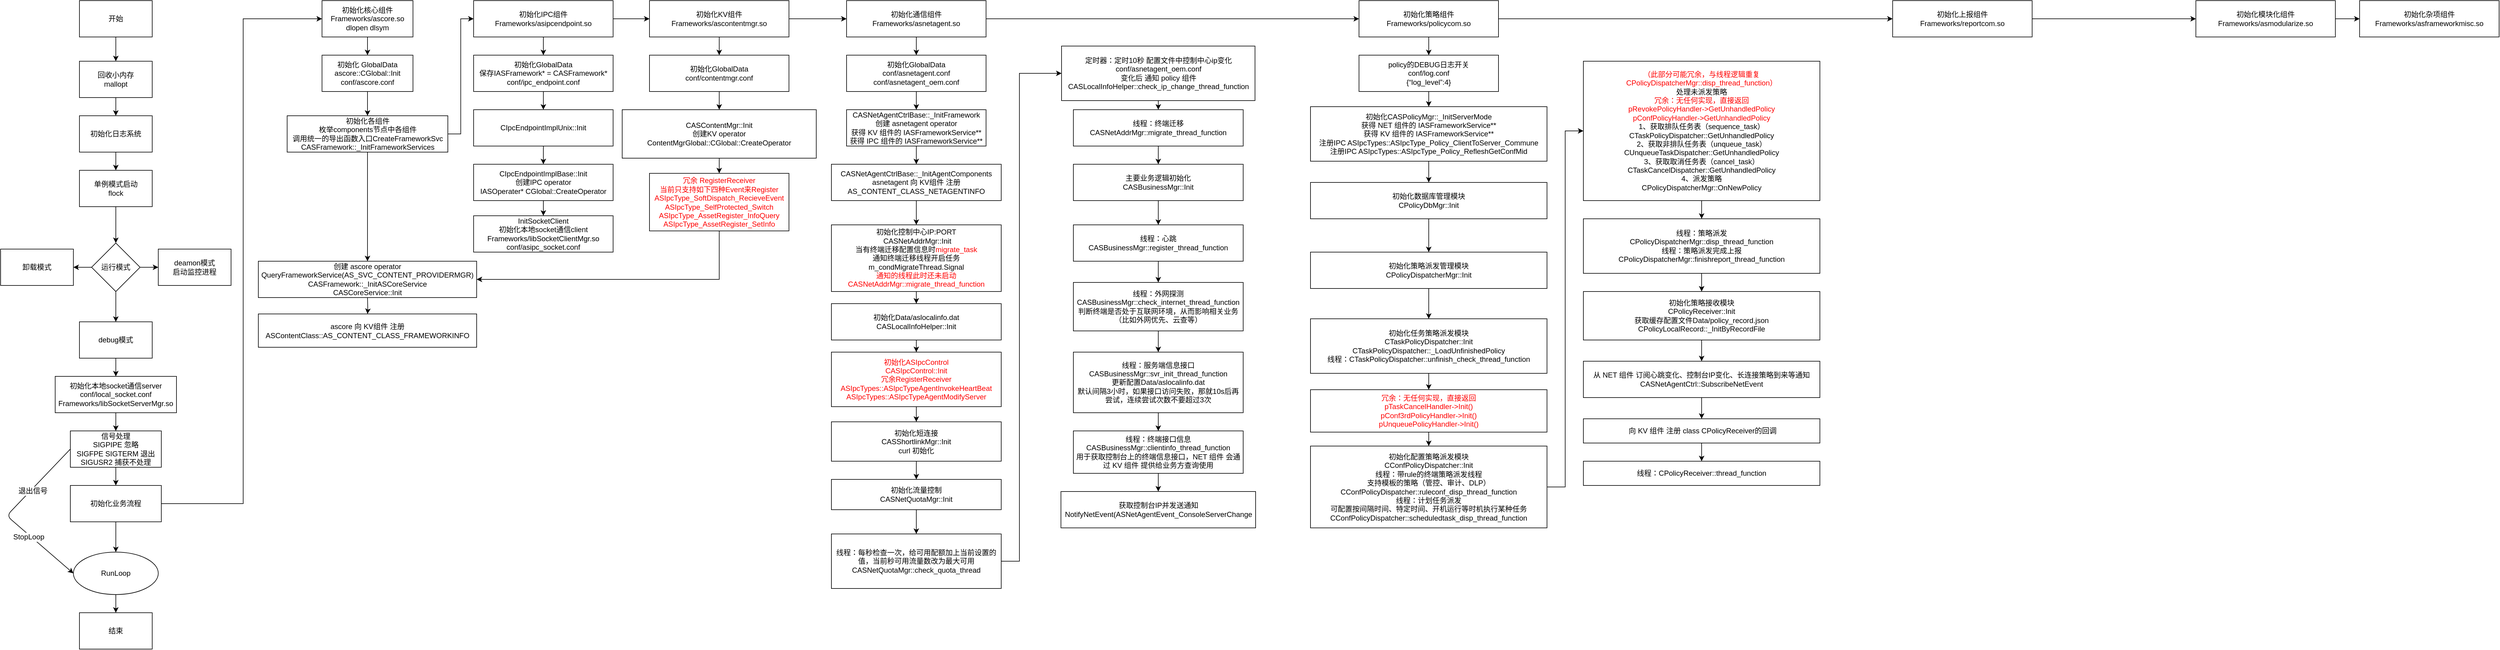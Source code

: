 <mxfile version="12.9.6" type="device"><diagram name="Page-1" id="efa7a0a1-bf9b-a30e-e6df-94a7791c09e9"><mxGraphModel dx="2347" dy="1238" grid="1" gridSize="10" guides="1" tooltips="1" connect="1" arrows="1" fold="1" page="1" pageScale="1" pageWidth="826" pageHeight="1169" background="#ffffff" math="0" shadow="0"><root><mxCell id="0"/><mxCell id="1" parent="0"/><mxCell id="YjDAGl1ODxrr-Q_yvoSe-125" value="" style="edgeStyle=orthogonalEdgeStyle;rounded=0;orthogonalLoop=1;jettySize=auto;html=1;fontSize=12;" parent="1" source="YjDAGl1ODxrr-Q_yvoSe-116" target="YjDAGl1ODxrr-Q_yvoSe-119" edge="1"><mxGeometry relative="1" as="geometry"/></mxCell><mxCell id="YjDAGl1ODxrr-Q_yvoSe-116" value="开始" style="rounded=0;whiteSpace=wrap;html=1;fillColor=#FFFFFF;fontSize=12;" parent="1" vertex="1"><mxGeometry x="170" y="40" width="120" height="60" as="geometry"/></mxCell><mxCell id="YjDAGl1ODxrr-Q_yvoSe-138" value="卸载模式" style="rounded=0;whiteSpace=wrap;html=1;fillColor=#FFFFFF;fontSize=12;" parent="1" vertex="1"><mxGeometry x="40" y="450" width="120" height="60" as="geometry"/></mxCell><mxCell id="YjDAGl1ODxrr-Q_yvoSe-126" value="" style="edgeStyle=orthogonalEdgeStyle;rounded=0;orthogonalLoop=1;jettySize=auto;html=1;fontSize=12;" parent="1" source="YjDAGl1ODxrr-Q_yvoSe-119" target="YjDAGl1ODxrr-Q_yvoSe-117" edge="1"><mxGeometry relative="1" as="geometry"/></mxCell><mxCell id="YjDAGl1ODxrr-Q_yvoSe-119" value="&lt;font style=&quot;font-size: 12px&quot;&gt;回收小内存&lt;br&gt;mallopt&lt;/font&gt;" style="rounded=0;whiteSpace=wrap;html=1;fillColor=#FFFFFF;fontSize=12;" parent="1" vertex="1"><mxGeometry x="170" y="140" width="120" height="60" as="geometry"/></mxCell><mxCell id="YjDAGl1ODxrr-Q_yvoSe-131" value="" style="edgeStyle=orthogonalEdgeStyle;rounded=0;orthogonalLoop=1;jettySize=auto;html=1;fontSize=12;entryX=0.5;entryY=0;entryDx=0;entryDy=0;exitX=0.5;exitY=1;exitDx=0;exitDy=0;" parent="1" source="YjDAGl1ODxrr-Q_yvoSe-148" target="YjDAGl1ODxrr-Q_yvoSe-129" edge="1"><mxGeometry relative="1" as="geometry"><mxPoint x="240" y="260" as="targetPoint"/><Array as="points"><mxPoint x="230" y="390"/><mxPoint x="230" y="390"/></Array></mxGeometry></mxCell><mxCell id="YjDAGl1ODxrr-Q_yvoSe-149" value="" style="edgeStyle=orthogonalEdgeStyle;rounded=0;orthogonalLoop=1;jettySize=auto;html=1;fontSize=12;" parent="1" source="YjDAGl1ODxrr-Q_yvoSe-117" target="YjDAGl1ODxrr-Q_yvoSe-148" edge="1"><mxGeometry relative="1" as="geometry"/></mxCell><mxCell id="YjDAGl1ODxrr-Q_yvoSe-117" value="初始化日志系统" style="rounded=0;whiteSpace=wrap;html=1;fillColor=#FFFFFF;fontSize=12;" parent="1" vertex="1"><mxGeometry x="170" y="230" width="120" height="60" as="geometry"/></mxCell><mxCell id="YjDAGl1ODxrr-Q_yvoSe-148" value="单例模式启动&lt;br&gt;flock" style="rounded=0;whiteSpace=wrap;html=1;fillColor=#FFFFFF;fontSize=12;" parent="1" vertex="1"><mxGeometry x="170" y="320" width="120" height="60" as="geometry"/></mxCell><mxCell id="YjDAGl1ODxrr-Q_yvoSe-133" value="" style="edgeStyle=orthogonalEdgeStyle;rounded=0;orthogonalLoop=1;jettySize=auto;html=1;fontSize=12;" parent="1" source="YjDAGl1ODxrr-Q_yvoSe-129" target="YjDAGl1ODxrr-Q_yvoSe-138" edge="1"><mxGeometry relative="1" as="geometry"><mxPoint x="380" y="240" as="targetPoint"/></mxGeometry></mxCell><mxCell id="YjDAGl1ODxrr-Q_yvoSe-135" value="" style="edgeStyle=orthogonalEdgeStyle;rounded=0;orthogonalLoop=1;jettySize=auto;html=1;fontSize=12;" parent="1" source="YjDAGl1ODxrr-Q_yvoSe-129" target="YjDAGl1ODxrr-Q_yvoSe-140" edge="1"><mxGeometry relative="1" as="geometry"><mxPoint x="220" y="540" as="targetPoint"/></mxGeometry></mxCell><mxCell id="YjDAGl1ODxrr-Q_yvoSe-137" value="" style="edgeStyle=orthogonalEdgeStyle;rounded=0;orthogonalLoop=1;jettySize=auto;html=1;fontSize=12;entryX=0.5;entryY=0;entryDx=0;entryDy=0;" parent="1" source="YjDAGl1ODxrr-Q_yvoSe-129" target="YjDAGl1ODxrr-Q_yvoSe-141" edge="1"><mxGeometry relative="1" as="geometry"><mxPoint x="380" y="460" as="targetPoint"/></mxGeometry></mxCell><mxCell id="YjDAGl1ODxrr-Q_yvoSe-129" value="运行模式" style="rhombus;whiteSpace=wrap;html=1;fillColor=#FFFFFF;fontSize=12;" parent="1" vertex="1"><mxGeometry x="190" y="440" width="80" height="80" as="geometry"/></mxCell><mxCell id="YjDAGl1ODxrr-Q_yvoSe-140" value="deamon模式&lt;br&gt;启动监控进程" style="rounded=0;whiteSpace=wrap;html=1;fillColor=#FFFFFF;fontSize=12;" parent="1" vertex="1"><mxGeometry x="300" y="450" width="120" height="60" as="geometry"/></mxCell><mxCell id="YjDAGl1ODxrr-Q_yvoSe-145" value="" style="edgeStyle=orthogonalEdgeStyle;rounded=0;orthogonalLoop=1;jettySize=auto;html=1;fontSize=12;" parent="1" source="YjDAGl1ODxrr-Q_yvoSe-141" target="YjDAGl1ODxrr-Q_yvoSe-144" edge="1"><mxGeometry relative="1" as="geometry"/></mxCell><mxCell id="YjDAGl1ODxrr-Q_yvoSe-141" value="debug模式" style="rounded=0;whiteSpace=wrap;html=1;fillColor=#FFFFFF;fontSize=12;" parent="1" vertex="1"><mxGeometry x="170" y="570" width="120" height="60" as="geometry"/></mxCell><mxCell id="YjDAGl1ODxrr-Q_yvoSe-147" value="" style="edgeStyle=orthogonalEdgeStyle;rounded=0;orthogonalLoop=1;jettySize=auto;html=1;fontSize=12;" parent="1" source="YjDAGl1ODxrr-Q_yvoSe-144" target="YjDAGl1ODxrr-Q_yvoSe-146" edge="1"><mxGeometry relative="1" as="geometry"/></mxCell><mxCell id="YjDAGl1ODxrr-Q_yvoSe-144" value="初始化本地socket通信server&lt;br&gt;conf/local_socket.conf&lt;br&gt;Frameworks/libSocketServerMgr.so" style="rounded=0;whiteSpace=wrap;html=1;fillColor=#FFFFFF;fontSize=12;" parent="1" vertex="1"><mxGeometry x="130" y="660" width="200" height="60" as="geometry"/></mxCell><mxCell id="YjDAGl1ODxrr-Q_yvoSe-152" value="" style="edgeStyle=orthogonalEdgeStyle;rounded=0;orthogonalLoop=1;jettySize=auto;html=1;fontSize=12;" parent="1" source="YjDAGl1ODxrr-Q_yvoSe-146" target="YjDAGl1ODxrr-Q_yvoSe-151" edge="1"><mxGeometry relative="1" as="geometry"/></mxCell><mxCell id="YjDAGl1ODxrr-Q_yvoSe-146" value="信号处理&lt;br&gt;SIGPIPE 忽略&lt;br&gt;SIGFPE SIGTERM 退出&lt;br&gt;SIGUSR2 捕获不处理" style="rounded=0;whiteSpace=wrap;html=1;fillColor=#FFFFFF;fontSize=12;" parent="1" vertex="1"><mxGeometry x="155" y="750" width="150" height="60" as="geometry"/></mxCell><mxCell id="YjDAGl1ODxrr-Q_yvoSe-154" value="" style="edgeStyle=orthogonalEdgeStyle;rounded=0;orthogonalLoop=1;jettySize=auto;html=1;fontSize=12;entryX=0.5;entryY=0;entryDx=0;entryDy=0;exitX=0.5;exitY=1;exitDx=0;exitDy=0;" parent="1" source="YjDAGl1ODxrr-Q_yvoSe-151" target="YjDAGl1ODxrr-Q_yvoSe-156" edge="1"><mxGeometry relative="1" as="geometry"><mxPoint x="230" y="940" as="targetPoint"/></mxGeometry></mxCell><mxCell id="YjDAGl1ODxrr-Q_yvoSe-172" value="" style="edgeStyle=orthogonalEdgeStyle;rounded=0;orthogonalLoop=1;jettySize=auto;html=1;fontSize=12;entryX=0;entryY=0.5;entryDx=0;entryDy=0;" parent="1" source="YjDAGl1ODxrr-Q_yvoSe-151" target="YjDAGl1ODxrr-Q_yvoSe-164" edge="1"><mxGeometry relative="1" as="geometry"><Array as="points"><mxPoint x="440" y="870"/><mxPoint x="440" y="70"/></Array></mxGeometry></mxCell><mxCell id="YjDAGl1ODxrr-Q_yvoSe-151" value="初始化业务流程" style="rounded=0;whiteSpace=wrap;html=1;fillColor=#FFFFFF;fontSize=12;" parent="1" vertex="1"><mxGeometry x="155" y="840" width="150" height="60" as="geometry"/></mxCell><mxCell id="YjDAGl1ODxrr-Q_yvoSe-169" value="" style="edgeStyle=orthogonalEdgeStyle;rounded=0;orthogonalLoop=1;jettySize=auto;html=1;fontSize=12;" parent="1" source="YjDAGl1ODxrr-Q_yvoSe-164" target="YjDAGl1ODxrr-Q_yvoSe-168" edge="1"><mxGeometry relative="1" as="geometry"/></mxCell><mxCell id="YjDAGl1ODxrr-Q_yvoSe-164" value="初始化核心组件&lt;br&gt;Frameworks/ascore.so&lt;br&gt;dlopen dlsym" style="rounded=0;whiteSpace=wrap;html=1;fillColor=#FFFFFF;fontSize=12;" parent="1" vertex="1"><mxGeometry x="570" y="40" width="150" height="60" as="geometry"/></mxCell><mxCell id="YjDAGl1ODxrr-Q_yvoSe-171" value="" style="edgeStyle=orthogonalEdgeStyle;rounded=0;orthogonalLoop=1;jettySize=auto;html=1;fontSize=12;entryX=0.5;entryY=0;entryDx=0;entryDy=0;" parent="1" source="YjDAGl1ODxrr-Q_yvoSe-168" target="YjDAGl1ODxrr-Q_yvoSe-170" edge="1"><mxGeometry relative="1" as="geometry"><mxPoint x="645" y="220" as="targetPoint"/></mxGeometry></mxCell><mxCell id="YjDAGl1ODxrr-Q_yvoSe-168" value="初始化 GlobalData&lt;br&gt;ascore::CGlobal::Init&lt;br&gt;conf/ascore.conf" style="rounded=0;whiteSpace=wrap;html=1;fillColor=#FFFFFF;fontSize=12;" parent="1" vertex="1"><mxGeometry x="570" y="130" width="150" height="60" as="geometry"/></mxCell><mxCell id="YjDAGl1ODxrr-Q_yvoSe-174" value="" style="edgeStyle=orthogonalEdgeStyle;rounded=0;orthogonalLoop=1;jettySize=auto;html=1;fontSize=12;entryX=0;entryY=0.5;entryDx=0;entryDy=0;exitX=1;exitY=0.5;exitDx=0;exitDy=0;" parent="1" source="YjDAGl1ODxrr-Q_yvoSe-170" target="YjDAGl1ODxrr-Q_yvoSe-173" edge="1"><mxGeometry relative="1" as="geometry"><mxPoint x="777.5" y="250" as="sourcePoint"/></mxGeometry></mxCell><mxCell id="YjDAGl1ODxrr-Q_yvoSe-170" value="初始化各组件&lt;br&gt;枚举components节点中各组件&lt;br&gt;调用统一的导出函数入口CreateFrameworkSvc&lt;br&gt;CASFramework::_InitFrameworkServices" style="rounded=0;whiteSpace=wrap;html=1;fillColor=#FFFFFF;fontSize=12;" parent="1" vertex="1"><mxGeometry x="512.5" y="230" width="265" height="60" as="geometry"/></mxCell><mxCell id="YjDAGl1ODxrr-Q_yvoSe-184" value="" style="edgeStyle=orthogonalEdgeStyle;rounded=0;orthogonalLoop=1;jettySize=auto;html=1;fontSize=12;" parent="1" source="YjDAGl1ODxrr-Q_yvoSe-173" target="YjDAGl1ODxrr-Q_yvoSe-183" edge="1"><mxGeometry relative="1" as="geometry"/></mxCell><mxCell id="YjDAGl1ODxrr-Q_yvoSe-196" value="" style="edgeStyle=orthogonalEdgeStyle;rounded=0;orthogonalLoop=1;jettySize=auto;html=1;fontSize=12;" parent="1" source="YjDAGl1ODxrr-Q_yvoSe-173" target="YjDAGl1ODxrr-Q_yvoSe-195" edge="1"><mxGeometry relative="1" as="geometry"/></mxCell><mxCell id="YjDAGl1ODxrr-Q_yvoSe-173" value="初始化IPC组件&lt;br&gt;Frameworks/asipcendpoint.so&lt;br&gt;" style="rounded=0;whiteSpace=wrap;html=1;fillColor=#FFFFFF;fontSize=12;" parent="1" vertex="1"><mxGeometry x="820" y="40" width="230" height="60" as="geometry"/></mxCell><mxCell id="YjDAGl1ODxrr-Q_yvoSe-204" value="" style="edgeStyle=orthogonalEdgeStyle;rounded=0;orthogonalLoop=1;jettySize=auto;html=1;fontSize=12;" parent="1" source="YjDAGl1ODxrr-Q_yvoSe-195" target="YjDAGl1ODxrr-Q_yvoSe-203" edge="1"><mxGeometry relative="1" as="geometry"/></mxCell><mxCell id="YjDAGl1ODxrr-Q_yvoSe-195" value="初始化GlobalData&lt;br&gt;保存IASFramework* = CASFramework*&lt;br&gt;conf/ipc_endpoint.conf" style="rounded=0;whiteSpace=wrap;html=1;fillColor=#FFFFFF;fontSize=12;" parent="1" vertex="1"><mxGeometry x="820" y="130" width="230" height="60" as="geometry"/></mxCell><mxCell id="YjDAGl1ODxrr-Q_yvoSe-208" value="" style="edgeStyle=orthogonalEdgeStyle;rounded=0;orthogonalLoop=1;jettySize=auto;html=1;fontSize=12;" parent="1" source="YjDAGl1ODxrr-Q_yvoSe-203" target="YjDAGl1ODxrr-Q_yvoSe-207" edge="1"><mxGeometry relative="1" as="geometry"/></mxCell><mxCell id="YjDAGl1ODxrr-Q_yvoSe-203" value="CIpcEndpointImplUnix::Init" style="rounded=0;whiteSpace=wrap;html=1;fillColor=#FFFFFF;fontSize=12;" parent="1" vertex="1"><mxGeometry x="820" y="220" width="230" height="60" as="geometry"/></mxCell><mxCell id="YjDAGl1ODxrr-Q_yvoSe-210" value="" style="edgeStyle=orthogonalEdgeStyle;rounded=0;orthogonalLoop=1;jettySize=auto;html=1;fontSize=12;" parent="1" source="YjDAGl1ODxrr-Q_yvoSe-207" target="YjDAGl1ODxrr-Q_yvoSe-209" edge="1"><mxGeometry relative="1" as="geometry"/></mxCell><mxCell id="YjDAGl1ODxrr-Q_yvoSe-207" value="CIpcEndpointImplBase::Init&lt;br&gt;创建IPC operator&lt;br&gt;IASOperater* CGlobal::CreateOperator" style="rounded=0;whiteSpace=wrap;html=1;fillColor=#FFFFFF;fontSize=12;" parent="1" vertex="1"><mxGeometry x="820" y="310" width="230" height="60" as="geometry"/></mxCell><mxCell id="YjDAGl1ODxrr-Q_yvoSe-209" value="InitSocketClient&lt;br&gt;初始化本地socket通信client&lt;br&gt;Frameworks/libSocketClientMgr.so&lt;br&gt;conf/asipc_socket.conf" style="rounded=0;whiteSpace=wrap;html=1;fillColor=#FFFFFF;fontSize=12;" parent="1" vertex="1"><mxGeometry x="820" y="395" width="230" height="60" as="geometry"/></mxCell><mxCell id="YjDAGl1ODxrr-Q_yvoSe-186" value="" style="edgeStyle=orthogonalEdgeStyle;rounded=0;orthogonalLoop=1;jettySize=auto;html=1;fontSize=12;" parent="1" source="YjDAGl1ODxrr-Q_yvoSe-183" target="YjDAGl1ODxrr-Q_yvoSe-185" edge="1"><mxGeometry relative="1" as="geometry"/></mxCell><mxCell id="YjDAGl1ODxrr-Q_yvoSe-198" value="" style="edgeStyle=orthogonalEdgeStyle;rounded=0;orthogonalLoop=1;jettySize=auto;html=1;fontSize=12;" parent="1" source="YjDAGl1ODxrr-Q_yvoSe-183" target="YjDAGl1ODxrr-Q_yvoSe-197" edge="1"><mxGeometry relative="1" as="geometry"/></mxCell><mxCell id="YjDAGl1ODxrr-Q_yvoSe-183" value="初始化KV组件&lt;br&gt;Frameworks/ascontentmgr.so" style="rounded=0;whiteSpace=wrap;html=1;fillColor=#FFFFFF;fontSize=12;" parent="1" vertex="1"><mxGeometry x="1110" y="40" width="230" height="60" as="geometry"/></mxCell><mxCell id="YjDAGl1ODxrr-Q_yvoSe-202" value="" style="edgeStyle=orthogonalEdgeStyle;rounded=0;orthogonalLoop=1;jettySize=auto;html=1;fontSize=12;" parent="1" source="YjDAGl1ODxrr-Q_yvoSe-197" target="YjDAGl1ODxrr-Q_yvoSe-201" edge="1"><mxGeometry relative="1" as="geometry"/></mxCell><mxCell id="YjDAGl1ODxrr-Q_yvoSe-197" value="初始化GlobalData&lt;br&gt;conf/contentmgr.conf" style="rounded=0;whiteSpace=wrap;html=1;fillColor=#FFFFFF;fontSize=12;" parent="1" vertex="1"><mxGeometry x="1110" y="130" width="230" height="60" as="geometry"/></mxCell><mxCell id="YjDAGl1ODxrr-Q_yvoSe-214" value="" style="edgeStyle=orthogonalEdgeStyle;rounded=0;orthogonalLoop=1;jettySize=auto;html=1;fontSize=12;" parent="1" source="YjDAGl1ODxrr-Q_yvoSe-201" target="YjDAGl1ODxrr-Q_yvoSe-213" edge="1"><mxGeometry relative="1" as="geometry"/></mxCell><mxCell id="YjDAGl1ODxrr-Q_yvoSe-201" value="CASContentMgr::Init&lt;br&gt;创建KV operator&lt;br&gt;ContentMgrGlobal::CGlobal::CreateOperator" style="rounded=0;whiteSpace=wrap;html=1;fillColor=#FFFFFF;fontSize=12;" parent="1" vertex="1"><mxGeometry x="1065" y="220" width="320" height="80" as="geometry"/></mxCell><mxCell id="YjDAGl1ODxrr-Q_yvoSe-216" value="" style="edgeStyle=orthogonalEdgeStyle;rounded=0;orthogonalLoop=1;jettySize=auto;html=1;fontSize=12;exitX=0.5;exitY=1;exitDx=0;exitDy=0;" parent="1" source="YjDAGl1ODxrr-Q_yvoSe-170" target="YjDAGl1ODxrr-Q_yvoSe-215" edge="1"><mxGeometry relative="1" as="geometry"><mxPoint x="590" y="340" as="sourcePoint"/><mxPoint x="650" y="470" as="targetPoint"/></mxGeometry></mxCell><mxCell id="YjDAGl1ODxrr-Q_yvoSe-222" value="" style="edgeStyle=orthogonalEdgeStyle;rounded=0;orthogonalLoop=1;jettySize=auto;html=1;fontSize=12;fontColor=#0000CC;entryX=1;entryY=0.5;entryDx=0;entryDy=0;" parent="1" source="YjDAGl1ODxrr-Q_yvoSe-213" target="YjDAGl1ODxrr-Q_yvoSe-215" edge="1"><mxGeometry relative="1" as="geometry"><mxPoint x="1020" y="560" as="targetPoint"/><Array as="points"><mxPoint x="1225" y="500"/></Array></mxGeometry></mxCell><mxCell id="YjDAGl1ODxrr-Q_yvoSe-213" value="&lt;font color=&quot;#ff0000&quot;&gt;冗余 RegisterReceiver&lt;br&gt;当前只支持如下四种Event来Register&lt;br&gt;&lt;div&gt;ASIpcType_SoftDispatch_RecieveEvent&lt;/div&gt;&lt;div&gt;ASIpcType_SelfProtected_Switch&lt;/div&gt;&lt;div&gt;ASIpcType_AssetRegister_InfoQuery&lt;/div&gt;&lt;div&gt;ASIpcType_AssetRegister_SetInfo&lt;/div&gt;&lt;/font&gt;" style="rounded=0;whiteSpace=wrap;html=1;fillColor=#FFFFFF;fontSize=12;fontColor=#0000CC;" parent="1" vertex="1"><mxGeometry x="1110" y="325" width="230" height="95" as="geometry"/></mxCell><mxCell id="YjDAGl1ODxrr-Q_yvoSe-218" value="" style="edgeStyle=orthogonalEdgeStyle;rounded=0;orthogonalLoop=1;jettySize=auto;html=1;fontSize=12;fontColor=#0000CC;" parent="1" target="YjDAGl1ODxrr-Q_yvoSe-217" edge="1"><mxGeometry relative="1" as="geometry"><mxPoint x="645" y="530" as="sourcePoint"/></mxGeometry></mxCell><mxCell id="YjDAGl1ODxrr-Q_yvoSe-215" value="创建 ascore operator&lt;br&gt;QueryFrameworkService(AS_SVC_CONTENT_PROVIDERMGR)&lt;br&gt;CASFramework::_InitASCoreService&lt;br&gt;CASCoreService::Init" style="rounded=0;whiteSpace=wrap;html=1;fillColor=#FFFFFF;fontSize=12;" parent="1" vertex="1"><mxGeometry x="465" y="470" width="360" height="60" as="geometry"/></mxCell><mxCell id="YjDAGl1ODxrr-Q_yvoSe-217" value="ascore 向 KV组件 注册&lt;br&gt;ASContentClass::AS_CONTENT_CLASS_FRAMEWORKINFO" style="rounded=0;whiteSpace=wrap;html=1;fillColor=#FFFFFF;fontSize=12;" parent="1" vertex="1"><mxGeometry x="465" y="557" width="360" height="55" as="geometry"/></mxCell><mxCell id="YjDAGl1ODxrr-Q_yvoSe-188" value="" style="edgeStyle=orthogonalEdgeStyle;rounded=0;orthogonalLoop=1;jettySize=auto;html=1;fontSize=12;" parent="1" source="YjDAGl1ODxrr-Q_yvoSe-185" target="YjDAGl1ODxrr-Q_yvoSe-187" edge="1"><mxGeometry relative="1" as="geometry"/></mxCell><mxCell id="WgqhgY6fk44m1U7x0v3h-2" value="" style="edgeStyle=orthogonalEdgeStyle;rounded=0;orthogonalLoop=1;jettySize=auto;html=1;" parent="1" source="YjDAGl1ODxrr-Q_yvoSe-185" target="WgqhgY6fk44m1U7x0v3h-1" edge="1"><mxGeometry relative="1" as="geometry"/></mxCell><mxCell id="YjDAGl1ODxrr-Q_yvoSe-185" value="初始化通信组件&lt;br&gt;Frameworks/asnetagent.so" style="rounded=0;whiteSpace=wrap;html=1;fillColor=#FFFFFF;fontSize=12;" parent="1" vertex="1"><mxGeometry x="1435" y="40" width="230" height="60" as="geometry"/></mxCell><mxCell id="WgqhgY6fk44m1U7x0v3h-4" value="" style="edgeStyle=orthogonalEdgeStyle;rounded=0;orthogonalLoop=1;jettySize=auto;html=1;" parent="1" source="WgqhgY6fk44m1U7x0v3h-1" target="WgqhgY6fk44m1U7x0v3h-3" edge="1"><mxGeometry relative="1" as="geometry"/></mxCell><mxCell id="WgqhgY6fk44m1U7x0v3h-1" value="初始化GlobalData&lt;br&gt;conf/asnetagent.conf&lt;br&gt;conf/asnetagent_oem.conf" style="rounded=0;whiteSpace=wrap;html=1;fillColor=#FFFFFF;fontSize=12;" parent="1" vertex="1"><mxGeometry x="1435" y="130" width="230" height="60" as="geometry"/></mxCell><mxCell id="WgqhgY6fk44m1U7x0v3h-6" value="" style="edgeStyle=orthogonalEdgeStyle;rounded=0;orthogonalLoop=1;jettySize=auto;html=1;" parent="1" source="WgqhgY6fk44m1U7x0v3h-3" target="WgqhgY6fk44m1U7x0v3h-5" edge="1"><mxGeometry relative="1" as="geometry"/></mxCell><mxCell id="WgqhgY6fk44m1U7x0v3h-3" value="CASNetAgentCtrlBase::_InitFramework&lt;br&gt;创建 asnetagent operator&lt;br&gt;获得 KV 组件的&amp;nbsp;IASFrameworkService**&lt;br&gt;获得 IPC 组件的&amp;nbsp;IASFrameworkService**" style="rounded=0;whiteSpace=wrap;html=1;fillColor=#FFFFFF;fontSize=12;" parent="1" vertex="1"><mxGeometry x="1435" y="220" width="230" height="60" as="geometry"/></mxCell><mxCell id="WgqhgY6fk44m1U7x0v3h-8" value="" style="edgeStyle=orthogonalEdgeStyle;rounded=0;orthogonalLoop=1;jettySize=auto;html=1;" parent="1" source="WgqhgY6fk44m1U7x0v3h-5" target="WgqhgY6fk44m1U7x0v3h-7" edge="1"><mxGeometry relative="1" as="geometry"/></mxCell><mxCell id="WgqhgY6fk44m1U7x0v3h-5" value="CASNetAgentCtrlBase::_InitAgentComponents&lt;br&gt;asnetagent 向 KV组件 注册AS_CONTENT_CLASS_NETAGENTINFO" style="rounded=0;whiteSpace=wrap;html=1;fillColor=#FFFFFF;fontSize=12;" parent="1" vertex="1"><mxGeometry x="1410" y="310" width="280" height="60" as="geometry"/></mxCell><mxCell id="WgqhgY6fk44m1U7x0v3h-7" value="初始化控制中心IP:PORT&lt;br&gt;&amp;nbsp;CASNetAddrMgr::Init&lt;br&gt;当有终端迁移配置信息时&lt;font color=&quot;#ff0000&quot;&gt;migrate_task&lt;/font&gt;&lt;br&gt;通知终端迁移线程开启任务&lt;br&gt;m_condMigrateThread.Signal&lt;br&gt;&lt;font color=&quot;#ff0000&quot;&gt;通知的线程此时还未启动&lt;br&gt;CASNetAddrMgr::migrate_thread_function&lt;br&gt;&lt;/font&gt;" style="rounded=0;whiteSpace=wrap;html=1;fillColor=#FFFFFF;fontSize=12;" parent="1" vertex="1"><mxGeometry x="1410" y="410" width="280" height="110" as="geometry"/></mxCell><mxCell id="WgqhgY6fk44m1U7x0v3h-12" value="" style="edgeStyle=orthogonalEdgeStyle;rounded=0;orthogonalLoop=1;jettySize=auto;html=1;exitX=0.5;exitY=1;exitDx=0;exitDy=0;" parent="1" source="WgqhgY6fk44m1U7x0v3h-7" target="WgqhgY6fk44m1U7x0v3h-11" edge="1"><mxGeometry relative="1" as="geometry"><mxPoint x="1550" y="570" as="sourcePoint"/></mxGeometry></mxCell><mxCell id="WgqhgY6fk44m1U7x0v3h-14" value="" style="edgeStyle=orthogonalEdgeStyle;rounded=0;orthogonalLoop=1;jettySize=auto;html=1;" parent="1" source="WgqhgY6fk44m1U7x0v3h-11" target="WgqhgY6fk44m1U7x0v3h-13" edge="1"><mxGeometry relative="1" as="geometry"/></mxCell><mxCell id="WgqhgY6fk44m1U7x0v3h-11" value="初始化Data/aslocalinfo.dat&lt;br&gt;CASLocalInfoHelper::Init" style="rounded=0;whiteSpace=wrap;html=1;fillColor=#FFFFFF;fontSize=12;" parent="1" vertex="1"><mxGeometry x="1410" y="540" width="280" height="60" as="geometry"/></mxCell><mxCell id="WgqhgY6fk44m1U7x0v3h-16" value="" style="edgeStyle=orthogonalEdgeStyle;rounded=0;orthogonalLoop=1;jettySize=auto;html=1;" parent="1" source="WgqhgY6fk44m1U7x0v3h-13" target="WgqhgY6fk44m1U7x0v3h-15" edge="1"><mxGeometry relative="1" as="geometry"/></mxCell><mxCell id="WgqhgY6fk44m1U7x0v3h-13" value="&lt;font color=&quot;#ff0000&quot;&gt;初始化ASIpcControl&lt;br&gt;CASIpcControl::Init&lt;br&gt;冗余RegisterReceiver&lt;br&gt;ASIpcTypes::ASIpcTypeAgentInvokeHeartBeat&lt;br&gt;ASIpcTypes::ASIpcTypeAgentModifyServer&lt;/font&gt;" style="rounded=0;whiteSpace=wrap;html=1;fillColor=#FFFFFF;fontSize=12;" parent="1" vertex="1"><mxGeometry x="1410" y="620" width="280" height="90" as="geometry"/></mxCell><mxCell id="C9sR7ntMZLet0wZ2aS2f-2" value="" style="edgeStyle=orthogonalEdgeStyle;rounded=0;orthogonalLoop=1;jettySize=auto;html=1;" parent="1" source="WgqhgY6fk44m1U7x0v3h-15" target="C9sR7ntMZLet0wZ2aS2f-1" edge="1"><mxGeometry relative="1" as="geometry"/></mxCell><mxCell id="WgqhgY6fk44m1U7x0v3h-15" value="初始化短连接&lt;br&gt;CASShortlinkMgr::Init&lt;br&gt;curl 初始化" style="rounded=0;whiteSpace=wrap;html=1;fillColor=#FFFFFF;fontSize=12;" parent="1" vertex="1"><mxGeometry x="1410" y="735" width="280" height="65" as="geometry"/></mxCell><mxCell id="C9sR7ntMZLet0wZ2aS2f-1" value="初始化流量控制&lt;br&gt;CASNetQuotaMgr::Init" style="rounded=0;whiteSpace=wrap;html=1;fillColor=#FFFFFF;fontSize=12;" parent="1" vertex="1"><mxGeometry x="1410" y="830" width="280" height="50" as="geometry"/></mxCell><mxCell id="C9sR7ntMZLet0wZ2aS2f-7" value="定时器：定时10秒 配置文件中控制中心ip变化&lt;br&gt;conf/asnetagent_oem.conf&lt;br&gt;变化后 通知 policy 组件&lt;br&gt;CASLocalInfoHelper::check_ip_change_thread_function" style="rounded=0;whiteSpace=wrap;html=1;fillColor=#FFFFFF;fontSize=12;" parent="1" vertex="1"><mxGeometry x="1789.5" y="115" width="319" height="90" as="geometry"/></mxCell><mxCell id="YjDAGl1ODxrr-Q_yvoSe-190" value="" style="edgeStyle=orthogonalEdgeStyle;rounded=0;orthogonalLoop=1;jettySize=auto;html=1;fontSize=12;" parent="1" source="YjDAGl1ODxrr-Q_yvoSe-187" target="YjDAGl1ODxrr-Q_yvoSe-189" edge="1"><mxGeometry relative="1" as="geometry"/></mxCell><mxCell id="iZi0agPBHtOfwKeaBYUJ-2" value="" style="edgeStyle=orthogonalEdgeStyle;rounded=0;orthogonalLoop=1;jettySize=auto;html=1;" parent="1" source="YjDAGl1ODxrr-Q_yvoSe-187" target="iZi0agPBHtOfwKeaBYUJ-1" edge="1"><mxGeometry relative="1" as="geometry"/></mxCell><mxCell id="YjDAGl1ODxrr-Q_yvoSe-187" value="初始化策略组件&lt;br&gt;Frameworks/policycom.so" style="rounded=0;whiteSpace=wrap;html=1;fillColor=#FFFFFF;fontSize=12;" parent="1" vertex="1"><mxGeometry x="2280" y="40" width="230" height="60" as="geometry"/></mxCell><mxCell id="iZi0agPBHtOfwKeaBYUJ-4" value="" style="edgeStyle=orthogonalEdgeStyle;rounded=0;orthogonalLoop=1;jettySize=auto;html=1;" parent="1" source="iZi0agPBHtOfwKeaBYUJ-1" target="iZi0agPBHtOfwKeaBYUJ-3" edge="1"><mxGeometry relative="1" as="geometry"/></mxCell><mxCell id="iZi0agPBHtOfwKeaBYUJ-1" value="policy的DEBUG日志开关&lt;br&gt;conf/log.conf&lt;br&gt;{“log_level”:4}" style="rounded=0;whiteSpace=wrap;html=1;fillColor=#FFFFFF;fontSize=12;" parent="1" vertex="1"><mxGeometry x="2280" y="130" width="230" height="60" as="geometry"/></mxCell><mxCell id="iZi0agPBHtOfwKeaBYUJ-6" value="" style="edgeStyle=orthogonalEdgeStyle;rounded=0;orthogonalLoop=1;jettySize=auto;html=1;" parent="1" source="iZi0agPBHtOfwKeaBYUJ-3" target="iZi0agPBHtOfwKeaBYUJ-5" edge="1"><mxGeometry relative="1" as="geometry"/></mxCell><mxCell id="iZi0agPBHtOfwKeaBYUJ-3" value="初始化CASPolicyMgr::_InitServerMode&lt;br&gt;获得 NET 组件的&amp;nbsp;IASFrameworkService**&lt;br&gt;获得 KV 组件的&amp;nbsp;IASFrameworkService**&lt;br&gt;注册IPC ASIpcTypes::ASIpcType_Policy_ClientToServer_Commune&lt;br&gt;注册IPC ASIpcTypes::ASIpcType_Policy_RefleshGetConfMid" style="rounded=0;whiteSpace=wrap;html=1;fillColor=#FFFFFF;fontSize=12;" parent="1" vertex="1"><mxGeometry x="2200" y="215" width="390" height="90" as="geometry"/></mxCell><mxCell id="iZi0agPBHtOfwKeaBYUJ-30" value="" style="edgeStyle=orthogonalEdgeStyle;rounded=0;orthogonalLoop=1;jettySize=auto;html=1;align=left;" parent="1" source="iZi0agPBHtOfwKeaBYUJ-5" target="iZi0agPBHtOfwKeaBYUJ-29" edge="1"><mxGeometry relative="1" as="geometry"/></mxCell><mxCell id="iZi0agPBHtOfwKeaBYUJ-5" value="初始化数据库管理模块&lt;br&gt;CPolicyDbMgr::Init" style="rounded=0;whiteSpace=wrap;html=1;fillColor=#FFFFFF;fontSize=12;" parent="1" vertex="1"><mxGeometry x="2200" y="340" width="390" height="60" as="geometry"/></mxCell><mxCell id="iZi0agPBHtOfwKeaBYUJ-31" value="" style="edgeStyle=orthogonalEdgeStyle;rounded=0;orthogonalLoop=1;jettySize=auto;html=1;align=left;" parent="1" source="iZi0agPBHtOfwKeaBYUJ-29" target="iZi0agPBHtOfwKeaBYUJ-7" edge="1"><mxGeometry relative="1" as="geometry"/></mxCell><mxCell id="iZi0agPBHtOfwKeaBYUJ-29" value="初始化策略派发管理模块&lt;br&gt;CPolicyDispatcherMgr::Init" style="rounded=0;whiteSpace=wrap;html=1;fillColor=#FFFFFF;fontSize=12;" parent="1" vertex="1"><mxGeometry x="2200" y="455" width="390" height="60" as="geometry"/></mxCell><mxCell id="iZi0agPBHtOfwKeaBYUJ-10" value="" style="edgeStyle=orthogonalEdgeStyle;rounded=0;orthogonalLoop=1;jettySize=auto;html=1;" parent="1" source="iZi0agPBHtOfwKeaBYUJ-7" target="iZi0agPBHtOfwKeaBYUJ-9" edge="1"><mxGeometry relative="1" as="geometry"/></mxCell><mxCell id="iZi0agPBHtOfwKeaBYUJ-7" value="初始化任务策略派发模块&lt;br&gt;CTaskPolicyDispatcher::Init&lt;br&gt;CTaskPolicyDispatcher::_LoadUnfinishedPolicy&lt;br&gt;线程：CTaskPolicyDispatcher::unfinish_check_thread_function" style="rounded=0;whiteSpace=wrap;html=1;fillColor=#FFFFFF;fontSize=12;" parent="1" vertex="1"><mxGeometry x="2200" y="565" width="390" height="90" as="geometry"/></mxCell><mxCell id="iZi0agPBHtOfwKeaBYUJ-12" value="" style="edgeStyle=orthogonalEdgeStyle;rounded=0;orthogonalLoop=1;jettySize=auto;html=1;" parent="1" source="iZi0agPBHtOfwKeaBYUJ-9" target="iZi0agPBHtOfwKeaBYUJ-11" edge="1"><mxGeometry relative="1" as="geometry"/></mxCell><mxCell id="iZi0agPBHtOfwKeaBYUJ-9" value="&lt;font color=&quot;#ff0000&quot;&gt;冗余：无任何实现，直接返回&lt;br&gt;pTaskCancelHandler-&amp;gt;Init()&lt;br&gt;pConf3rdPolicyHandler-&amp;gt;Init()&lt;br&gt;pUnqueuePolicyHandler-&amp;gt;Init()&lt;br&gt;&lt;/font&gt;" style="rounded=0;whiteSpace=wrap;html=1;fillColor=#FFFFFF;fontSize=12;" parent="1" vertex="1"><mxGeometry x="2200" y="682" width="390" height="70" as="geometry"/></mxCell><mxCell id="iZi0agPBHtOfwKeaBYUJ-14" value="" style="edgeStyle=orthogonalEdgeStyle;rounded=0;orthogonalLoop=1;jettySize=auto;html=1;entryX=0;entryY=0.5;entryDx=0;entryDy=0;" parent="1" source="iZi0agPBHtOfwKeaBYUJ-11" target="iZi0agPBHtOfwKeaBYUJ-13" edge="1"><mxGeometry relative="1" as="geometry"/></mxCell><mxCell id="iZi0agPBHtOfwKeaBYUJ-11" value="初始化配置策略派发模块&lt;br&gt;CConfPolicyDispatcher::Init&lt;br&gt;线程：带rule的终端策略派发线程&lt;br&gt;支持模板的策略（管控、审计、DLP）&lt;br&gt;CConfPolicyDispatcher::ruleconf_disp_thread_function&lt;br&gt;线程：计划任务派发&lt;br&gt;可配置按间隔时间、特定时间、开机运行等时机执行某种任务&lt;br&gt;CConfPolicyDispatcher::scheduledtask_disp_thread_function" style="rounded=0;whiteSpace=wrap;html=1;fillColor=#FFFFFF;fontSize=12;" parent="1" vertex="1"><mxGeometry x="2200" y="775" width="390" height="135" as="geometry"/></mxCell><mxCell id="iZi0agPBHtOfwKeaBYUJ-36" value="" style="edgeStyle=orthogonalEdgeStyle;rounded=0;orthogonalLoop=1;jettySize=auto;html=1;align=left;" parent="1" source="iZi0agPBHtOfwKeaBYUJ-13" target="iZi0agPBHtOfwKeaBYUJ-32" edge="1"><mxGeometry relative="1" as="geometry"/></mxCell><mxCell id="iZi0agPBHtOfwKeaBYUJ-13" value="&lt;font color=&quot;#ff0000&quot;&gt;（此部分可能冗余，与线程逻辑重复CPolicyDispatcherMgr::disp_thread_function）&lt;/font&gt;&lt;br&gt;处理未派发策略&lt;br&gt;&lt;font color=&quot;#ff0000&quot;&gt;冗余：无任何实现，直接返回&lt;br&gt;&lt;span&gt;pRevokePolicyHandler-&amp;gt;GetUnhandledPolicy&lt;br&gt;&lt;/span&gt;&lt;span&gt;pConfPolicyHandler-&amp;gt;GetUnhandledPolicy&lt;/span&gt;&lt;/font&gt;&lt;span&gt;&lt;br&gt;&lt;/span&gt;1、获取排队任务表（sequence_task）&lt;br&gt;CTaskPolicyDispatcher::GetUnhandledPolicy&lt;br&gt;2、获取非排队任务表（unqueue_task）&lt;br&gt;CUnqueueTaskDispatcher::GetUnhandledPolicy&lt;br&gt;3、获取取消任务表（cancel_task）&lt;br&gt;CTaskCancelDispatcher::GetUnhandledPolicy&lt;br&gt;4、派发策略&lt;br&gt;CPolicyDispatcherMgr::OnNewPolicy" style="rounded=0;whiteSpace=wrap;html=1;fillColor=#FFFFFF;fontSize=12;" parent="1" vertex="1"><mxGeometry x="2650" y="140" width="390" height="230" as="geometry"/></mxCell><mxCell id="iZi0agPBHtOfwKeaBYUJ-38" value="" style="edgeStyle=orthogonalEdgeStyle;rounded=0;orthogonalLoop=1;jettySize=auto;html=1;align=left;" parent="1" source="iZi0agPBHtOfwKeaBYUJ-32" target="iZi0agPBHtOfwKeaBYUJ-37" edge="1"><mxGeometry relative="1" as="geometry"/></mxCell><mxCell id="iZi0agPBHtOfwKeaBYUJ-32" value="线程：策略派发&lt;br&gt;CPolicyDispatcherMgr::disp_thread_function&lt;br&gt;线程：策略派发完成上报&lt;br&gt;CPolicyDispatcherMgr::finishreport_thread_function" style="rounded=0;whiteSpace=wrap;html=1;fillColor=#FFFFFF;fontSize=12;" parent="1" vertex="1"><mxGeometry x="2650" y="400" width="390" height="90" as="geometry"/></mxCell><mxCell id="iZi0agPBHtOfwKeaBYUJ-40" value="" style="edgeStyle=orthogonalEdgeStyle;rounded=0;orthogonalLoop=1;jettySize=auto;html=1;align=left;" parent="1" source="iZi0agPBHtOfwKeaBYUJ-37" target="iZi0agPBHtOfwKeaBYUJ-39" edge="1"><mxGeometry relative="1" as="geometry"/></mxCell><mxCell id="iZi0agPBHtOfwKeaBYUJ-37" value="初始化策略接收模块&lt;br&gt;CPolicyReceiver::Init&lt;br&gt;获取缓存配置文件Data/policy_record.json&lt;br&gt;CPolicyLocalRecord::_InitByRecordFile" style="rounded=0;whiteSpace=wrap;html=1;fillColor=#FFFFFF;fontSize=12;" parent="1" vertex="1"><mxGeometry x="2650" y="520" width="390" height="80" as="geometry"/></mxCell><mxCell id="iZi0agPBHtOfwKeaBYUJ-42" value="" style="edgeStyle=orthogonalEdgeStyle;rounded=0;orthogonalLoop=1;jettySize=auto;html=1;align=left;" parent="1" source="iZi0agPBHtOfwKeaBYUJ-39" target="iZi0agPBHtOfwKeaBYUJ-41" edge="1"><mxGeometry relative="1" as="geometry"/></mxCell><mxCell id="iZi0agPBHtOfwKeaBYUJ-39" value="从 NET 组件 订阅心跳变化、控制台IP变化、长连接策略到来等通知&lt;br&gt;CASNetAgentCtrl::SubscribeNetEvent&lt;br&gt;" style="rounded=0;whiteSpace=wrap;html=1;fillColor=#FFFFFF;fontSize=12;" parent="1" vertex="1"><mxGeometry x="2650" y="635" width="390" height="60" as="geometry"/></mxCell><mxCell id="iZi0agPBHtOfwKeaBYUJ-44" value="" style="edgeStyle=orthogonalEdgeStyle;rounded=0;orthogonalLoop=1;jettySize=auto;html=1;align=left;" parent="1" source="iZi0agPBHtOfwKeaBYUJ-41" target="iZi0agPBHtOfwKeaBYUJ-43" edge="1"><mxGeometry relative="1" as="geometry"/></mxCell><mxCell id="iZi0agPBHtOfwKeaBYUJ-41" value="&amp;nbsp;向 KV 组件 注册 class CPolicyReceiver的回调" style="rounded=0;whiteSpace=wrap;html=1;fillColor=#FFFFFF;fontSize=12;" parent="1" vertex="1"><mxGeometry x="2650" y="730" width="390" height="40" as="geometry"/></mxCell><mxCell id="iZi0agPBHtOfwKeaBYUJ-43" value="线程：CPolicyReceiver::thread_function" style="rounded=0;whiteSpace=wrap;html=1;fillColor=#FFFFFF;fontSize=12;" parent="1" vertex="1"><mxGeometry x="2650" y="800" width="390" height="40" as="geometry"/></mxCell><mxCell id="YjDAGl1ODxrr-Q_yvoSe-192" value="" style="edgeStyle=orthogonalEdgeStyle;rounded=0;orthogonalLoop=1;jettySize=auto;html=1;fontSize=12;" parent="1" source="YjDAGl1ODxrr-Q_yvoSe-189" target="YjDAGl1ODxrr-Q_yvoSe-191" edge="1"><mxGeometry relative="1" as="geometry"/></mxCell><mxCell id="YjDAGl1ODxrr-Q_yvoSe-189" value="初始化上报组件&lt;br&gt;Frameworks/reportcom.so" style="rounded=0;whiteSpace=wrap;html=1;fillColor=#FFFFFF;fontSize=12;" parent="1" vertex="1"><mxGeometry x="3160" y="40" width="230" height="60" as="geometry"/></mxCell><mxCell id="YjDAGl1ODxrr-Q_yvoSe-194" value="" style="edgeStyle=orthogonalEdgeStyle;rounded=0;orthogonalLoop=1;jettySize=auto;html=1;fontSize=12;" parent="1" source="YjDAGl1ODxrr-Q_yvoSe-191" target="YjDAGl1ODxrr-Q_yvoSe-193" edge="1"><mxGeometry relative="1" as="geometry"/></mxCell><mxCell id="YjDAGl1ODxrr-Q_yvoSe-191" value="初始化模块化组件&lt;br&gt;Frameworks/asmodularize.so" style="rounded=0;whiteSpace=wrap;html=1;fillColor=#FFFFFF;fontSize=12;" parent="1" vertex="1"><mxGeometry x="3660" y="40" width="230" height="60" as="geometry"/></mxCell><mxCell id="YjDAGl1ODxrr-Q_yvoSe-193" value="初始化杂项组件&lt;br&gt;Frameworks/asframeworkmisc.so" style="rounded=0;whiteSpace=wrap;html=1;fillColor=#FFFFFF;fontSize=12;" parent="1" vertex="1"><mxGeometry x="3930" y="40" width="230" height="60" as="geometry"/></mxCell><mxCell id="YjDAGl1ODxrr-Q_yvoSe-162" value="" style="edgeStyle=orthogonalEdgeStyle;rounded=0;orthogonalLoop=1;jettySize=auto;html=1;fontSize=12;entryX=0.5;entryY=0;entryDx=0;entryDy=0;" parent="1" source="YjDAGl1ODxrr-Q_yvoSe-156" target="YjDAGl1ODxrr-Q_yvoSe-163" edge="1"><mxGeometry relative="1" as="geometry"><mxPoint x="230" y="1050" as="targetPoint"/></mxGeometry></mxCell><mxCell id="YjDAGl1ODxrr-Q_yvoSe-156" value="RunLoop" style="ellipse;whiteSpace=wrap;html=1;fillColor=#FFFFFF;fontSize=12;" parent="1" vertex="1"><mxGeometry x="160" y="950" width="140" height="70" as="geometry"/></mxCell><mxCell id="YjDAGl1ODxrr-Q_yvoSe-157" value="" style="endArrow=classic;html=1;fontSize=12;exitX=0;exitY=0.5;exitDx=0;exitDy=0;entryX=0;entryY=0.5;entryDx=0;entryDy=0;" parent="1" source="YjDAGl1ODxrr-Q_yvoSe-146" target="YjDAGl1ODxrr-Q_yvoSe-156" edge="1"><mxGeometry width="50" height="50" relative="1" as="geometry"><mxPoint x="60" y="900" as="sourcePoint"/><mxPoint x="110" y="850" as="targetPoint"/><Array as="points"><mxPoint x="50" y="890"/></Array></mxGeometry></mxCell><mxCell id="YjDAGl1ODxrr-Q_yvoSe-158" value="退出信号" style="text;html=1;align=center;verticalAlign=middle;resizable=0;points=[];labelBackgroundColor=#ffffff;fontSize=12;" parent="YjDAGl1ODxrr-Q_yvoSe-157" vertex="1" connectable="0"><mxGeometry x="-0.379" y="2" relative="1" as="geometry"><mxPoint as="offset"/></mxGeometry></mxCell><mxCell id="YjDAGl1ODxrr-Q_yvoSe-160" value="StopLoop" style="text;html=1;align=center;verticalAlign=middle;resizable=0;points=[];labelBackgroundColor=#ffffff;fontSize=12;" parent="YjDAGl1ODxrr-Q_yvoSe-157" vertex="1" connectable="0"><mxGeometry x="-0.036" y="59" relative="1" as="geometry"><mxPoint x="-13.08" as="offset"/></mxGeometry></mxCell><mxCell id="YjDAGl1ODxrr-Q_yvoSe-163" value="结束" style="rounded=0;whiteSpace=wrap;html=1;fillColor=#FFFFFF;fontSize=12;" parent="1" vertex="1"><mxGeometry x="170" y="1050" width="120" height="60" as="geometry"/></mxCell><mxCell id="iZi0agPBHtOfwKeaBYUJ-18" value="" style="edgeStyle=orthogonalEdgeStyle;rounded=0;orthogonalLoop=1;jettySize=auto;html=1;" parent="1" source="C9sR7ntMZLet0wZ2aS2f-11" target="iZi0agPBHtOfwKeaBYUJ-17" edge="1"><mxGeometry relative="1" as="geometry"/></mxCell><mxCell id="C9sR7ntMZLet0wZ2aS2f-11" value="线程：终端迁移&lt;br&gt;CASNetAddrMgr::migrate_thread_function" style="rounded=0;whiteSpace=wrap;html=1;fillColor=#FFFFFF;fontSize=12;" parent="1" vertex="1"><mxGeometry x="1809" y="220" width="280" height="60" as="geometry"/></mxCell><mxCell id="iZi0agPBHtOfwKeaBYUJ-20" value="" style="edgeStyle=orthogonalEdgeStyle;rounded=0;orthogonalLoop=1;jettySize=auto;html=1;" parent="1" source="iZi0agPBHtOfwKeaBYUJ-17" target="iZi0agPBHtOfwKeaBYUJ-19" edge="1"><mxGeometry relative="1" as="geometry"/></mxCell><mxCell id="iZi0agPBHtOfwKeaBYUJ-17" value="主要业务逻辑初始化&lt;br&gt;CASBusinessMgr::Init" style="rounded=0;whiteSpace=wrap;html=1;fillColor=#FFFFFF;fontSize=12;" parent="1" vertex="1"><mxGeometry x="1809" y="310" width="280" height="60" as="geometry"/></mxCell><mxCell id="iZi0agPBHtOfwKeaBYUJ-22" value="" style="edgeStyle=orthogonalEdgeStyle;rounded=0;orthogonalLoop=1;jettySize=auto;html=1;" parent="1" source="iZi0agPBHtOfwKeaBYUJ-19" target="iZi0agPBHtOfwKeaBYUJ-21" edge="1"><mxGeometry relative="1" as="geometry"/></mxCell><mxCell id="iZi0agPBHtOfwKeaBYUJ-19" value="线程：心跳&lt;br&gt;CASBusinessMgr::register_thread_function" style="rounded=0;whiteSpace=wrap;html=1;fillColor=#FFFFFF;fontSize=12;" parent="1" vertex="1"><mxGeometry x="1809" y="410" width="280" height="60" as="geometry"/></mxCell><mxCell id="iZi0agPBHtOfwKeaBYUJ-24" value="" style="edgeStyle=orthogonalEdgeStyle;rounded=0;orthogonalLoop=1;jettySize=auto;html=1;" parent="1" source="iZi0agPBHtOfwKeaBYUJ-21" target="iZi0agPBHtOfwKeaBYUJ-23" edge="1"><mxGeometry relative="1" as="geometry"/></mxCell><mxCell id="iZi0agPBHtOfwKeaBYUJ-21" value="线程：外网探测&lt;br&gt;CASBusinessMgr::check_internet_thread_function&lt;br&gt;判断终端是否处于互联网环境，从而影响相关业务（比如外网优先、云查等）" style="rounded=0;whiteSpace=wrap;html=1;fillColor=#FFFFFF;fontSize=12;" parent="1" vertex="1"><mxGeometry x="1809" y="505" width="280" height="80" as="geometry"/></mxCell><mxCell id="iZi0agPBHtOfwKeaBYUJ-26" value="" style="edgeStyle=orthogonalEdgeStyle;rounded=0;orthogonalLoop=1;jettySize=auto;html=1;" parent="1" source="iZi0agPBHtOfwKeaBYUJ-23" target="iZi0agPBHtOfwKeaBYUJ-25" edge="1"><mxGeometry relative="1" as="geometry"/></mxCell><mxCell id="iZi0agPBHtOfwKeaBYUJ-23" value="线程：服务端信息接口&lt;br&gt;CASBusinessMgr::svr_init_thread_function&lt;br&gt;更新配置Data/aslocalinfo.dat&lt;br&gt;默认间隔3小时，如果接口访问失败，那就10s后再尝试，连续尝试次数不要超过3次" style="rounded=0;whiteSpace=wrap;html=1;fillColor=#FFFFFF;fontSize=12;" parent="1" vertex="1"><mxGeometry x="1809" y="620" width="280" height="100" as="geometry"/></mxCell><mxCell id="iZi0agPBHtOfwKeaBYUJ-28" value="" style="edgeStyle=orthogonalEdgeStyle;rounded=0;orthogonalLoop=1;jettySize=auto;html=1;" parent="1" source="iZi0agPBHtOfwKeaBYUJ-25" target="iZi0agPBHtOfwKeaBYUJ-27" edge="1"><mxGeometry relative="1" as="geometry"/></mxCell><mxCell id="iZi0agPBHtOfwKeaBYUJ-25" value="线程：终端接口信息&lt;br&gt;CASBusinessMgr::clientinfo_thread_function&lt;br&gt;用于获取控制台上的终端信息接口，NET 组件 会通过 KV 组件 提供给业务方查询使用" style="rounded=0;whiteSpace=wrap;html=1;fillColor=#FFFFFF;fontSize=12;" parent="1" vertex="1"><mxGeometry x="1809" y="750" width="280" height="70" as="geometry"/></mxCell><mxCell id="iZi0agPBHtOfwKeaBYUJ-27" value="获取控制台IP并发送通知&lt;br&gt;NotifyNetEvent(ASNetAgentEvent_ConsoleServerChange" style="rounded=0;whiteSpace=wrap;html=1;fillColor=#FFFFFF;fontSize=12;" parent="1" vertex="1"><mxGeometry x="1788.5" y="850" width="321" height="60" as="geometry"/></mxCell><mxCell id="C9sR7ntMZLet0wZ2aS2f-3" value="线程：每秒检查一次，给可用配额加上当前设置的值，当前秒可用流量数改为最大可用&lt;br&gt;CASNetQuotaMgr::check_quota_thread" style="rounded=0;whiteSpace=wrap;html=1;fillColor=#FFFFFF;fontSize=12;" parent="1" vertex="1"><mxGeometry x="1410" y="920" width="280" height="90" as="geometry"/></mxCell><mxCell id="C9sR7ntMZLet0wZ2aS2f-15" value="" style="endArrow=classic;html=1;exitX=0.5;exitY=1;exitDx=0;exitDy=0;" parent="1" source="C9sR7ntMZLet0wZ2aS2f-7" target="C9sR7ntMZLet0wZ2aS2f-11" edge="1"><mxGeometry width="50" height="50" relative="1" as="geometry"><mxPoint x="1180" y="680" as="sourcePoint"/><mxPoint x="1180" y="770" as="targetPoint"/></mxGeometry></mxCell><mxCell id="C9sR7ntMZLet0wZ2aS2f-18" value="" style="endArrow=classic;html=1;entryX=0.5;entryY=0;entryDx=0;entryDy=0;" parent="1" target="C9sR7ntMZLet0wZ2aS2f-3" edge="1"><mxGeometry width="50" height="50" relative="1" as="geometry"><mxPoint x="1550" y="880" as="sourcePoint"/><mxPoint x="1410" y="950" as="targetPoint"/></mxGeometry></mxCell><mxCell id="iZi0agPBHtOfwKeaBYUJ-15" value="" style="edgeStyle=orthogonalEdgeStyle;rounded=0;orthogonalLoop=1;jettySize=auto;html=1;fontSize=12;entryX=0;entryY=0.5;entryDx=0;entryDy=0;" parent="1" source="C9sR7ntMZLet0wZ2aS2f-3" target="C9sR7ntMZLet0wZ2aS2f-7" edge="1"><mxGeometry relative="1" as="geometry"><mxPoint x="1296.5" y="900" as="sourcePoint"/><mxPoint x="1770" y="160" as="targetPoint"/><Array as="points"><mxPoint x="1720" y="965"/><mxPoint x="1720" y="160"/></Array></mxGeometry></mxCell></root></mxGraphModel></diagram></mxfile>